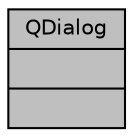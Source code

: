 digraph "QDialog"
{
  edge [fontname="Helvetica",fontsize="10",labelfontname="Helvetica",labelfontsize="10"];
  node [fontname="Helvetica",fontsize="10",shape=record];
  Node1227 [label="{QDialog\n||}",height=0.2,width=0.4,color="black", fillcolor="grey75", style="filled", fontcolor="black"];
}
